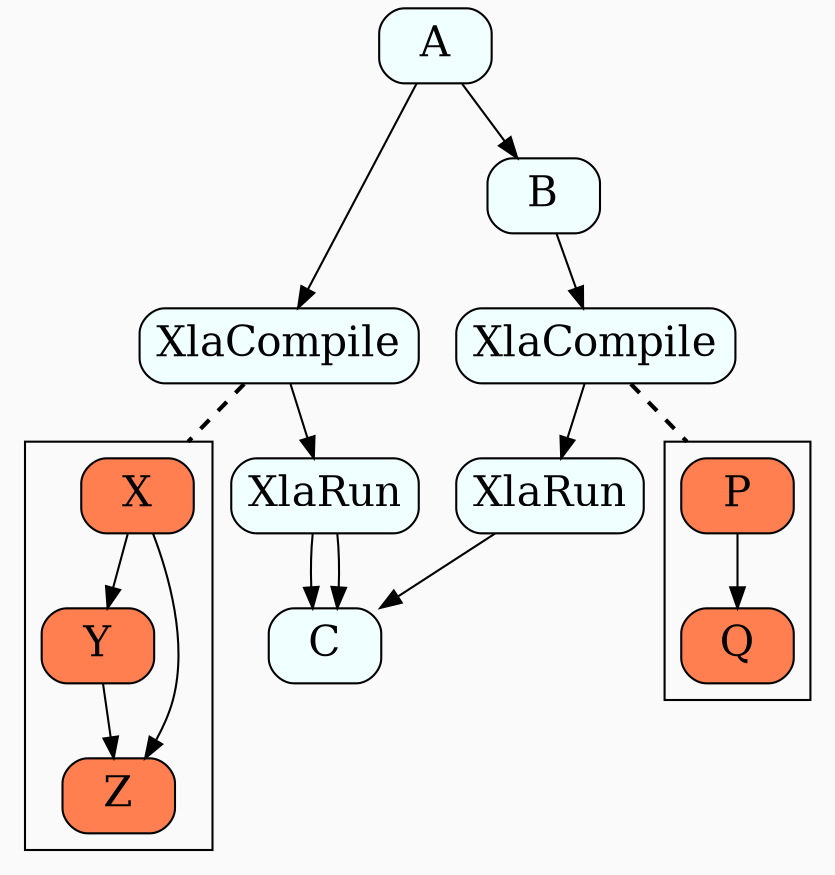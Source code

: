 digraph {
  graph[bgcolor=gray98,compound=true]
  node[fontsize=20,shape=box,fillcolor=azure, style="filled,rounded"]

  XlaCompile0[label=XlaCompile,fontsize=20]
  XlaRun0[label=XlaRun,fontsize=20]

  XlaCompile1[label=XlaCompile,fontsize=20]
  XlaRun1[label=XlaRun,fontsize=20]

  A -> XlaCompile0
  XlaCompile0 -> XlaRun0
  XlaRun0 -> C
  XlaRun0 -> C

  A -> B
  B -> XlaCompile1
  XlaCompile1 -> XlaRun1
  XlaRun1 -> C

  subgraph cluster0 {
    X[fillcolor=coral]
    Y[fillcolor=coral]
    Z[fillcolor=coral]

    X -> Y
    X -> Z
    Y -> Z
  }

  subgraph cluster1 {
    P[fillcolor=coral]
    Q[fillcolor=coral]

    P -> Q
  }

  XlaCompile0 -> X[lhead=cluster0,style="dashed,bold",dir=none]
  XlaCompile1 -> P[lhead=cluster1,style="dashed,bold",dir=none]
}
